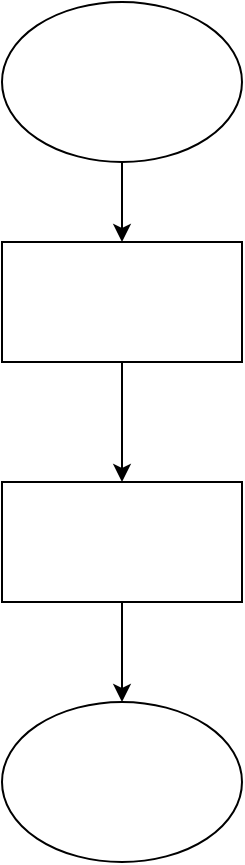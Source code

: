 <mxfile version="14.6.13" type="device"><diagram id="oMBQUfu09ynjFCiKqgNI" name="Page-1"><mxGraphModel dx="2302" dy="822" grid="1" gridSize="10" guides="1" tooltips="1" connect="1" arrows="1" fold="1" page="1" pageScale="1" pageWidth="850" pageHeight="1100" math="0" shadow="0"><root><mxCell id="0"/><mxCell id="1" parent="0"/><mxCell id="wxY-AbZfCEawaGb1mHMd-4" style="edgeStyle=orthogonalEdgeStyle;rounded=0;orthogonalLoop=1;jettySize=auto;html=1;exitX=0.5;exitY=1;exitDx=0;exitDy=0;entryX=0.5;entryY=0;entryDx=0;entryDy=0;" edge="1" parent="1" source="wxY-AbZfCEawaGb1mHMd-2" target="wxY-AbZfCEawaGb1mHMd-3"><mxGeometry relative="1" as="geometry"/></mxCell><mxCell id="wxY-AbZfCEawaGb1mHMd-2" value="" style="ellipse;whiteSpace=wrap;html=1;" vertex="1" parent="1"><mxGeometry x="640" y="170" width="120" height="80" as="geometry"/></mxCell><mxCell id="wxY-AbZfCEawaGb1mHMd-6" style="edgeStyle=orthogonalEdgeStyle;rounded=0;orthogonalLoop=1;jettySize=auto;html=1;exitX=0.5;exitY=1;exitDx=0;exitDy=0;entryX=0.5;entryY=0;entryDx=0;entryDy=0;" edge="1" parent="1" source="wxY-AbZfCEawaGb1mHMd-3" target="wxY-AbZfCEawaGb1mHMd-5"><mxGeometry relative="1" as="geometry"/></mxCell><mxCell id="wxY-AbZfCEawaGb1mHMd-3" value="" style="rounded=0;whiteSpace=wrap;html=1;" vertex="1" parent="1"><mxGeometry x="640" y="290" width="120" height="60" as="geometry"/></mxCell><mxCell id="wxY-AbZfCEawaGb1mHMd-8" style="edgeStyle=orthogonalEdgeStyle;rounded=0;orthogonalLoop=1;jettySize=auto;html=1;exitX=0.5;exitY=1;exitDx=0;exitDy=0;" edge="1" parent="1" source="wxY-AbZfCEawaGb1mHMd-5" target="wxY-AbZfCEawaGb1mHMd-7"><mxGeometry relative="1" as="geometry"/></mxCell><mxCell id="wxY-AbZfCEawaGb1mHMd-5" value="" style="rounded=0;whiteSpace=wrap;html=1;" vertex="1" parent="1"><mxGeometry x="640" y="410" width="120" height="60" as="geometry"/></mxCell><mxCell id="wxY-AbZfCEawaGb1mHMd-7" value="" style="ellipse;whiteSpace=wrap;html=1;" vertex="1" parent="1"><mxGeometry x="640" y="520" width="120" height="80" as="geometry"/></mxCell></root></mxGraphModel></diagram></mxfile>